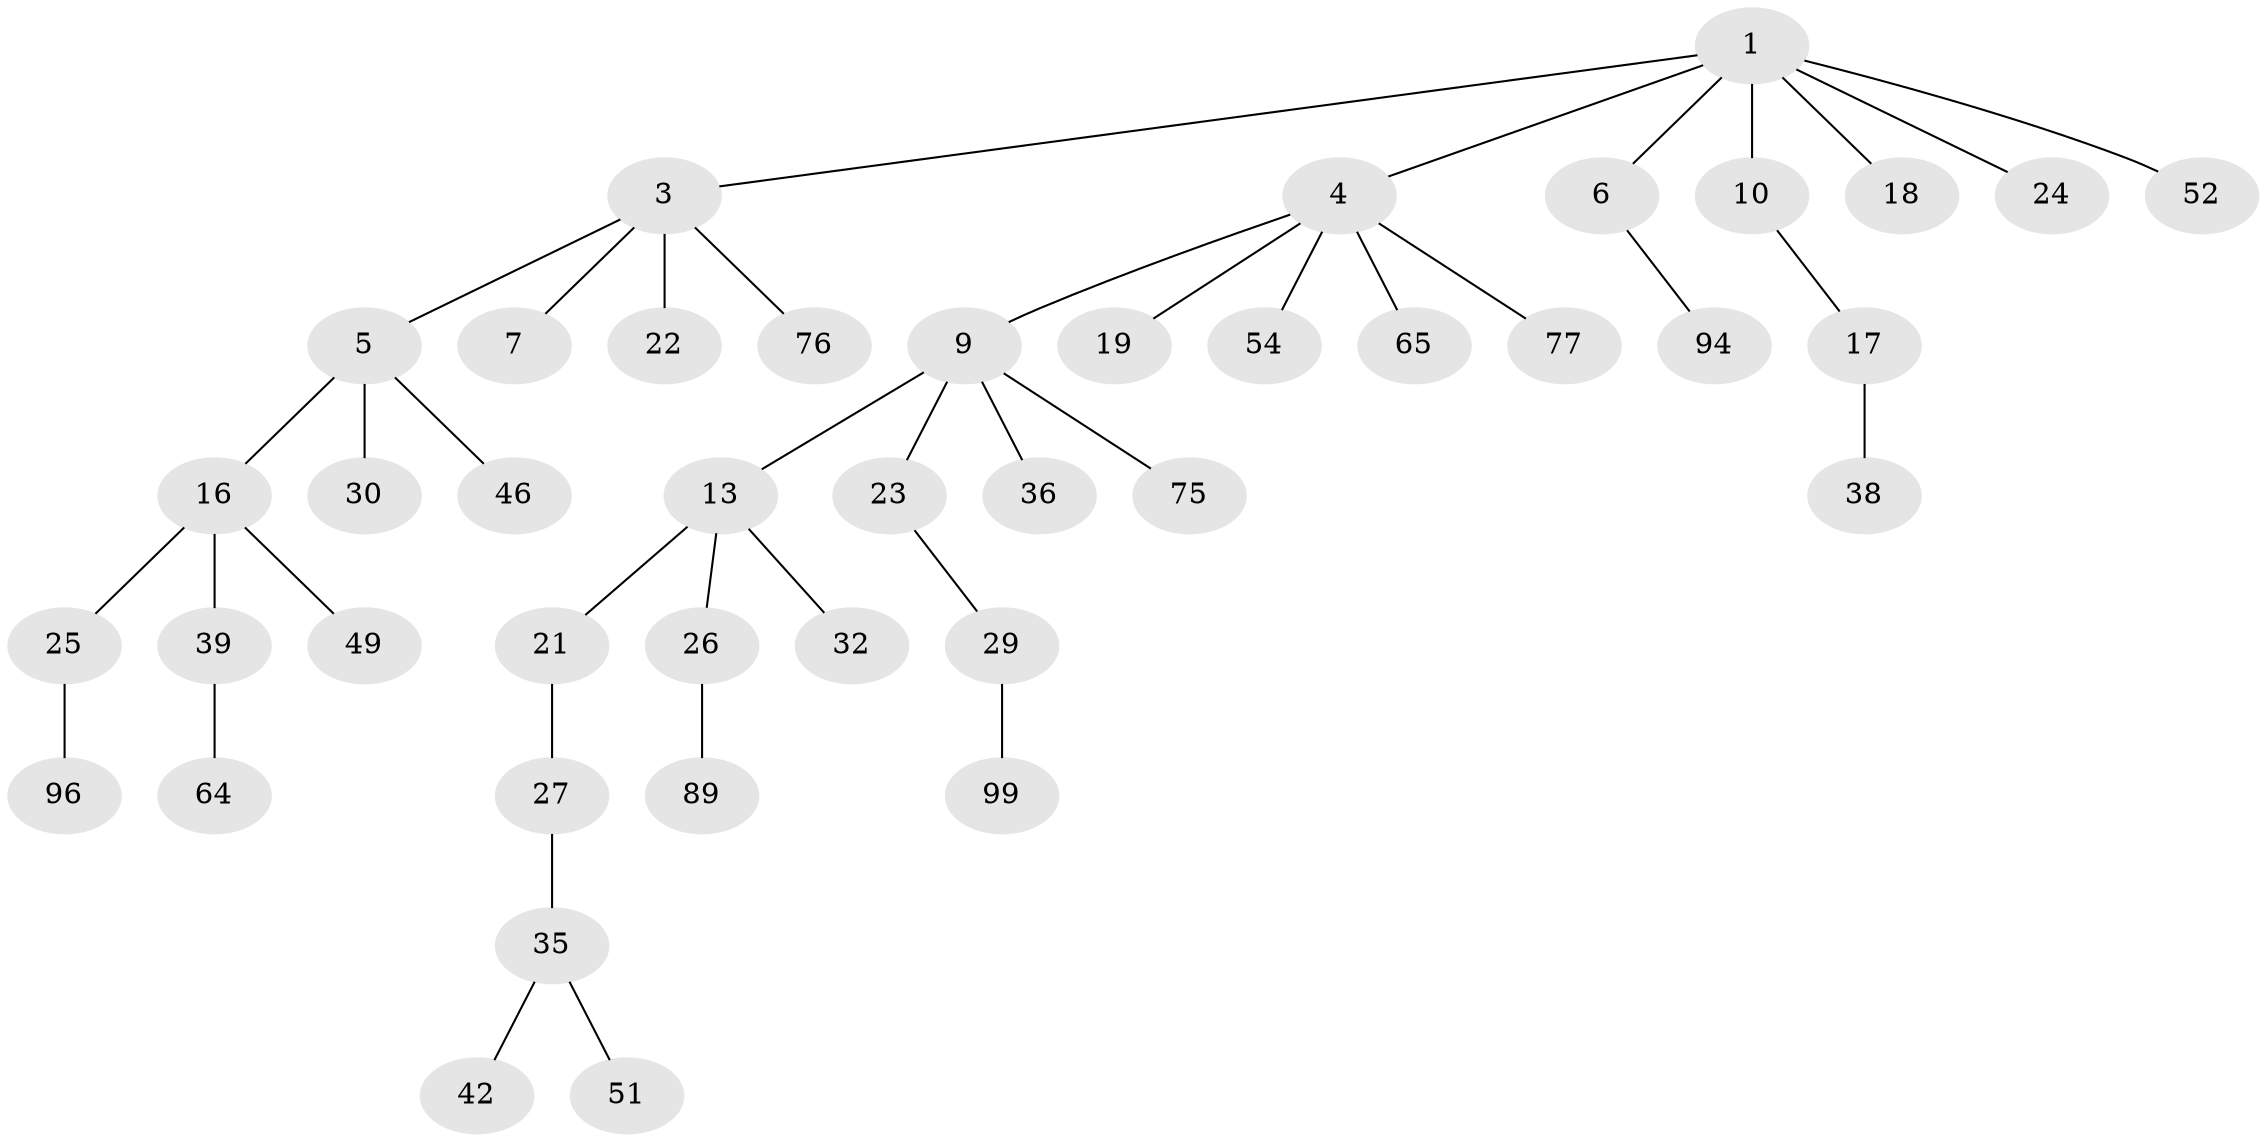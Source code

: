 // original degree distribution, {5: 0.04716981132075472, 4: 0.07547169811320754, 7: 0.02830188679245283, 2: 0.2641509433962264, 1: 0.5188679245283019, 3: 0.0660377358490566}
// Generated by graph-tools (version 1.1) at 2025/19/03/04/25 18:19:18]
// undirected, 42 vertices, 41 edges
graph export_dot {
graph [start="1"]
  node [color=gray90,style=filled];
  1 [super="+2"];
  3 [super="+11+63+62+48"];
  4 [super="+53+20+57+90"];
  5 [super="+8"];
  6;
  7 [super="+66"];
  9 [super="+15+59+68"];
  10 [super="+74+97+12+14"];
  13 [super="+70"];
  16 [super="+34"];
  17;
  18 [super="+80"];
  19 [super="+60"];
  21;
  22;
  23;
  24;
  25 [super="+28"];
  26 [super="+55+50"];
  27 [super="+91+31"];
  29;
  30 [super="+82+56"];
  32 [super="+40"];
  35 [super="+71"];
  36 [super="+78"];
  38 [super="+86"];
  39 [super="+93+101+43"];
  42 [super="+45+44+83"];
  46;
  49 [super="+92+104"];
  51;
  52;
  54 [super="+79"];
  64 [super="+69"];
  65 [super="+88+67"];
  75;
  76;
  77 [super="+103"];
  89;
  94;
  96 [super="+98"];
  99;
  1 -- 3;
  1 -- 4;
  1 -- 6;
  1 -- 52;
  1 -- 24;
  1 -- 10;
  1 -- 18;
  3 -- 5;
  3 -- 7;
  3 -- 22;
  3 -- 76;
  4 -- 9;
  4 -- 19;
  4 -- 54;
  4 -- 65;
  4 -- 77;
  5 -- 16;
  5 -- 30;
  5 -- 46;
  6 -- 94;
  9 -- 13;
  9 -- 23;
  9 -- 36;
  9 -- 75;
  10 -- 17;
  13 -- 21;
  13 -- 26;
  13 -- 32;
  16 -- 25;
  16 -- 49;
  16 -- 39;
  17 -- 38;
  21 -- 27;
  23 -- 29;
  25 -- 96;
  26 -- 89;
  27 -- 35;
  29 -- 99;
  35 -- 42;
  35 -- 51;
  39 -- 64;
}
